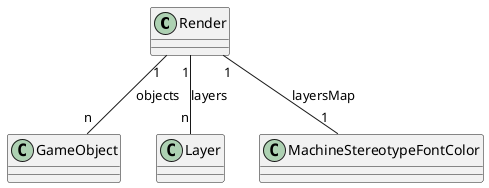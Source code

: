 @startuml Render Model
Render "1" -- "n" GameObject:objects
Render "1" -- "n" Layer:layers
Render "1" -- "1" MachineStereotypeFontColor:layersMap
@enduml